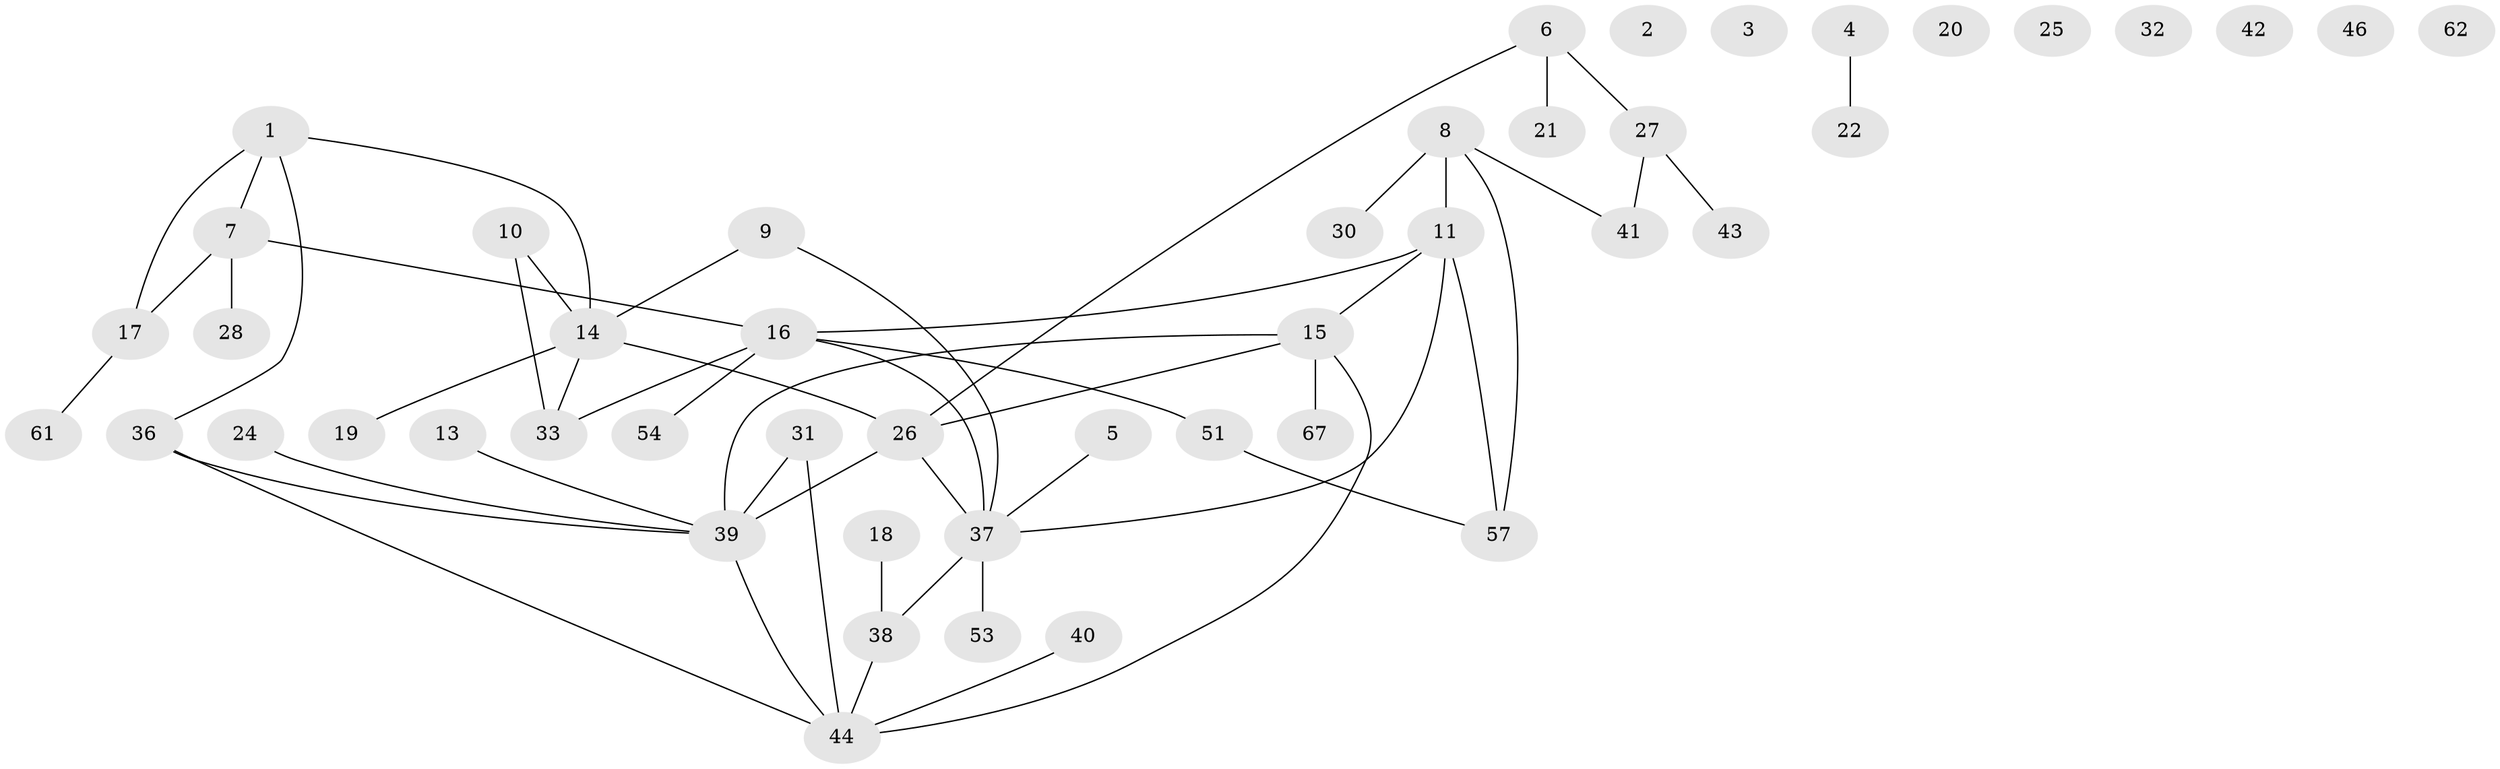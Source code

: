 // original degree distribution, {3: 0.19402985074626866, 0: 0.11940298507462686, 1: 0.26865671641791045, 2: 0.23880597014925373, 5: 0.07462686567164178, 6: 0.04477611940298507, 4: 0.05970149253731343}
// Generated by graph-tools (version 1.1) at 2025/41/03/06/25 10:41:24]
// undirected, 47 vertices, 53 edges
graph export_dot {
graph [start="1"]
  node [color=gray90,style=filled];
  1 [super="+12"];
  2;
  3;
  4;
  5;
  6 [super="+29"];
  7 [super="+45"];
  8 [super="+59"];
  9 [super="+64"];
  10 [super="+55"];
  11;
  13;
  14 [super="+34"];
  15 [super="+63"];
  16 [super="+56"];
  17 [super="+23"];
  18;
  19;
  20;
  21;
  22;
  24;
  25;
  26 [super="+65"];
  27 [super="+35"];
  28;
  30;
  31;
  32;
  33;
  36 [super="+50"];
  37 [super="+47"];
  38;
  39 [super="+49"];
  40;
  41 [super="+48"];
  42;
  43;
  44 [super="+52"];
  46;
  51 [super="+66"];
  53 [super="+58"];
  54;
  57 [super="+60"];
  61;
  62;
  67;
  1 -- 36;
  1 -- 14;
  1 -- 17;
  1 -- 7;
  4 -- 22;
  5 -- 37;
  6 -- 21;
  6 -- 27;
  6 -- 26;
  7 -- 28;
  7 -- 16;
  7 -- 17;
  8 -- 57;
  8 -- 41;
  8 -- 11;
  8 -- 30;
  9 -- 37;
  9 -- 14;
  10 -- 33;
  10 -- 14;
  11 -- 16;
  11 -- 37;
  11 -- 57;
  11 -- 15;
  13 -- 39;
  14 -- 19;
  14 -- 33;
  14 -- 26;
  15 -- 67;
  15 -- 39;
  15 -- 26;
  15 -- 44;
  16 -- 37;
  16 -- 51;
  16 -- 33;
  16 -- 54;
  17 -- 61;
  18 -- 38;
  24 -- 39;
  26 -- 37 [weight=2];
  26 -- 39;
  27 -- 43;
  27 -- 41;
  31 -- 39;
  31 -- 44;
  36 -- 44;
  36 -- 39;
  37 -- 38;
  37 -- 53;
  38 -- 44;
  39 -- 44;
  40 -- 44;
  51 -- 57;
}
